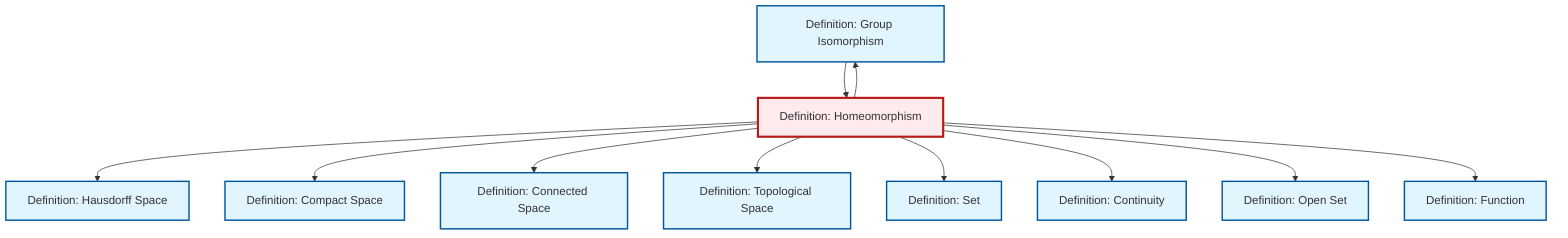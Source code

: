 graph TD
    classDef definition fill:#e1f5fe,stroke:#01579b,stroke-width:2px
    classDef theorem fill:#f3e5f5,stroke:#4a148c,stroke-width:2px
    classDef axiom fill:#fff3e0,stroke:#e65100,stroke-width:2px
    classDef example fill:#e8f5e9,stroke:#1b5e20,stroke-width:2px
    classDef current fill:#ffebee,stroke:#b71c1c,stroke-width:3px
    def-compact["Definition: Compact Space"]:::definition
    def-hausdorff["Definition: Hausdorff Space"]:::definition
    def-function["Definition: Function"]:::definition
    def-isomorphism["Definition: Group Isomorphism"]:::definition
    def-set["Definition: Set"]:::definition
    def-homeomorphism["Definition: Homeomorphism"]:::definition
    def-connected["Definition: Connected Space"]:::definition
    def-topological-space["Definition: Topological Space"]:::definition
    def-open-set["Definition: Open Set"]:::definition
    def-continuity["Definition: Continuity"]:::definition
    def-homeomorphism --> def-hausdorff
    def-homeomorphism --> def-compact
    def-homeomorphism --> def-isomorphism
    def-isomorphism --> def-homeomorphism
    def-homeomorphism --> def-connected
    def-homeomorphism --> def-topological-space
    def-homeomorphism --> def-set
    def-homeomorphism --> def-continuity
    def-homeomorphism --> def-open-set
    def-homeomorphism --> def-function
    class def-homeomorphism current